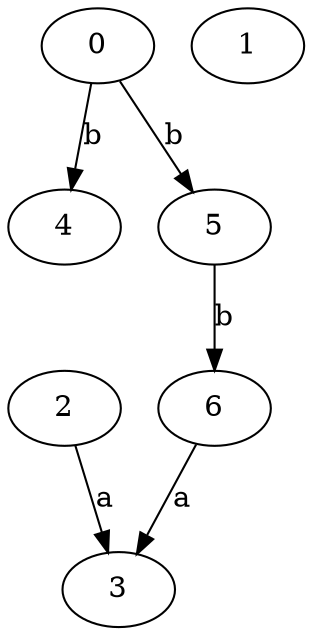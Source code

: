 strict digraph  {
2;
3;
4;
0;
1;
5;
6;
2 -> 3  [label=a];
0 -> 4  [label=b];
0 -> 5  [label=b];
5 -> 6  [label=b];
6 -> 3  [label=a];
}
